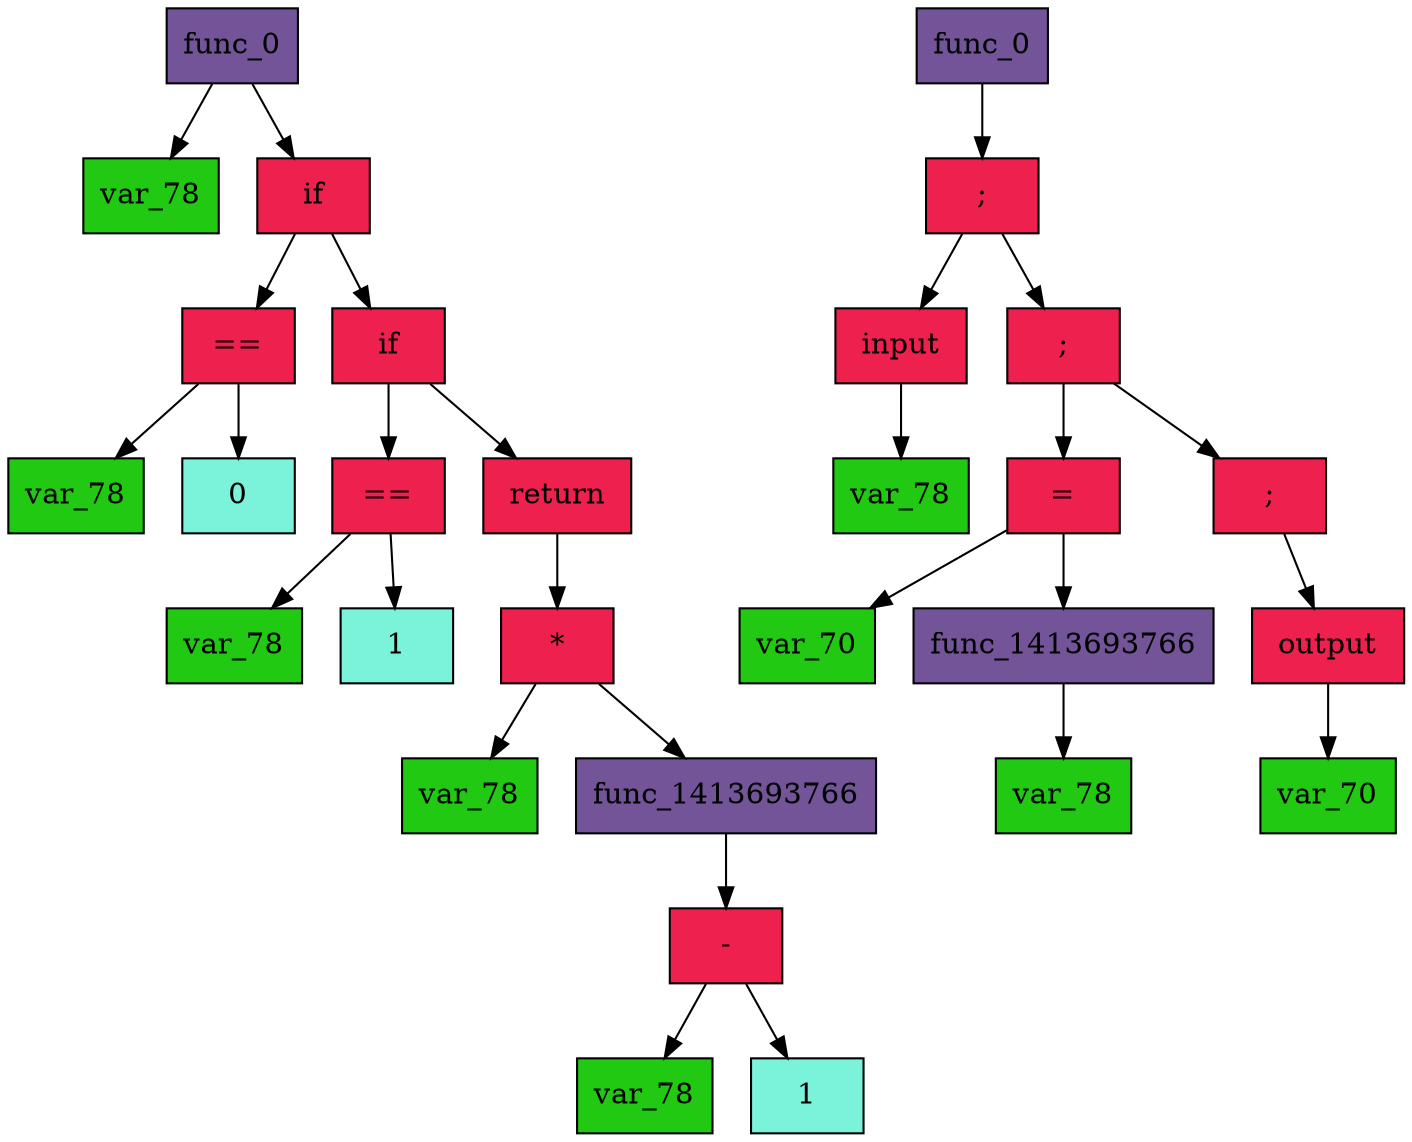 digraph DotGraph
{
    Node80 [shape="box", color="black", fontcolor="black", fillcolor="#735499", style="filled", weight="1", label="func_0"];
    Node208 [shape="box", color="black", fontcolor="black", fillcolor="#21C912", style="filled", weight="1", label="var_78"];
    Node80 -> Node208 [color="black", style="solid", weight="1", label=""];
    Node400 [shape="box", color="black", fontcolor="black", fillcolor="#EE204D", style="filled", weight="1", label=" if "];
    Node592 [shape="box", color="black", fontcolor="black", fillcolor="#EE204D", style="filled", weight="1", label=" == "];
    Node528 [shape="box", color="black", fontcolor="black", fillcolor="#21C912", style="filled", weight="1", label="var_78"];
    Node592 -> Node528 [color="black", style="solid", weight="1", label=""];
    Node656 [shape="box", color="black", fontcolor="black", fillcolor="#7BF2DA", style="filled", weight="1", label="0"];
    Node592 -> Node656 [color="black", style="solid", weight="1", label=""];
    Node400 -> Node592 [color="black", style="solid", weight="1", label=""];
    Node1104 [shape="box", color="black", fontcolor="black", fillcolor="#EE204D", style="filled", weight="1", label=" if "];
    Node1296 [shape="box", color="black", fontcolor="black", fillcolor="#EE204D", style="filled", weight="1", label=" == "];
    Node1232 [shape="box", color="black", fontcolor="black", fillcolor="#21C912", style="filled", weight="1", label="var_78"];
    Node1296 -> Node1232 [color="black", style="solid", weight="1", label=""];
    Node1360 [shape="box", color="black", fontcolor="black", fillcolor="#7BF2DA", style="filled", weight="1", label="1"];
    Node1296 -> Node1360 [color="black", style="solid", weight="1", label=""];
    Node1104 -> Node1296 [color="black", style="solid", weight="1", label=""];
    Node1808 [shape="box", color="black", fontcolor="black", fillcolor="#EE204D", style="filled", weight="1", label=" return "];
    Node1936 [shape="box", color="black", fontcolor="black", fillcolor="#EE204D", style="filled", weight="1", label=" * "];
    Node1872 [shape="box", color="black", fontcolor="black", fillcolor="#21C912", style="filled", weight="1", label="var_78"];
    Node1936 -> Node1872 [color="black", style="solid", weight="1", label=""];
    Node2000 [shape="box", color="black", fontcolor="black", fillcolor="#735499", style="filled", weight="1", label="func_1413693766"];
    Node2192 [shape="box", color="black", fontcolor="black", fillcolor="#EE204D", style="filled", weight="1", label=" - "];
    Node2128 [shape="box", color="black", fontcolor="black", fillcolor="#21C912", style="filled", weight="1", label="var_78"];
    Node2192 -> Node2128 [color="black", style="solid", weight="1", label=""];
    Node2256 [shape="box", color="black", fontcolor="black", fillcolor="#7BF2DA", style="filled", weight="1", label="1"];
    Node2192 -> Node2256 [color="black", style="solid", weight="1", label=""];
    Node2000 -> Node2192 [color="black", style="solid", weight="1", label=""];
    Node1936 -> Node2000 [color="black", style="solid", weight="1", label=""];
    Node1808 -> Node1936 [color="black", style="solid", weight="1", label=""];
    Node1104 -> Node1808 [color="black", style="solid", weight="1", label=""];
    Node400 -> Node1104 [color="black", style="solid", weight="1", label=""];
    Node80 -> Node400 [color="black", style="solid", weight="1", label=""];
    Node2576 [shape="box", color="black", fontcolor="black", fillcolor="#735499", style="filled", weight="1", label="func_0"];
    Node3088 [shape="box", color="black", fontcolor="black", fillcolor="#EE204D", style="filled", weight="1", label=" ; "];
    Node2832 [shape="box", color="black", fontcolor="black", fillcolor="#EE204D", style="filled", weight="1", label=" input "];
    Node2960 [shape="box", color="black", fontcolor="black", fillcolor="#21C912", style="filled", weight="1", label="var_78"];
    Node2832 -> Node2960 [color="black", style="solid", weight="1", label=""];
    Node3088 -> Node2832 [color="black", style="solid", weight="1", label=""];
    Node3536 [shape="box", color="black", fontcolor="black", fillcolor="#EE204D", style="filled", weight="1", label=" ; "];
    Node3216 [shape="box", color="black", fontcolor="black", fillcolor="#EE204D", style="filled", weight="1", label=" = "];
    Node3152 [shape="box", color="black", fontcolor="black", fillcolor="#21C912", style="filled", weight="1", label="var_70"];
    Node3216 -> Node3152 [color="black", style="solid", weight="1", label=""];
    Node3280 [shape="box", color="black", fontcolor="black", fillcolor="#735499", style="filled", weight="1", label="func_1413693766"];
    Node3408 [shape="box", color="black", fontcolor="black", fillcolor="#21C912", style="filled", weight="1", label="var_78"];
    Node3280 -> Node3408 [color="black", style="solid", weight="1", label=""];
    Node3216 -> Node3280 [color="black", style="solid", weight="1", label=""];
    Node3536 -> Node3216 [color="black", style="solid", weight="1", label=""];
    Node3856 [shape="box", color="black", fontcolor="black", fillcolor="#EE204D", style="filled", weight="1", label=" ; "];
    Node3600 [shape="box", color="black", fontcolor="black", fillcolor="#EE204D", style="filled", weight="1", label=" output "];
    Node3728 [shape="box", color="black", fontcolor="black", fillcolor="#21C912", style="filled", weight="1", label="var_70"];
    Node3600 -> Node3728 [color="black", style="solid", weight="1", label=""];
    Node3856 -> Node3600 [color="black", style="solid", weight="1", label=""];
    Node3536 -> Node3856 [color="black", style="solid", weight="1", label=""];
    Node3088 -> Node3536 [color="black", style="solid", weight="1", label=""];
    Node2576 -> Node3088 [color="black", style="solid", weight="1", label=""];
}
